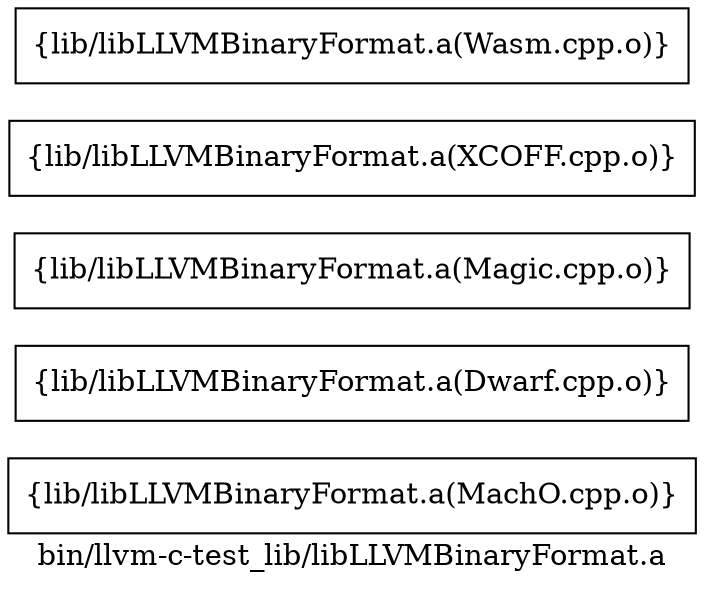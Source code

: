 digraph "bin/llvm-c-test_lib/libLLVMBinaryFormat.a" {
	label="bin/llvm-c-test_lib/libLLVMBinaryFormat.a";
	rankdir=LR;

	Node0x5613f581a0b8 [shape=record,shape=box,group=0,label="{lib/libLLVMBinaryFormat.a(MachO.cpp.o)}"];
	Node0x5613f580d778 [shape=record,shape=box,group=0,label="{lib/libLLVMBinaryFormat.a(Dwarf.cpp.o)}"];
	Node0x5613f581a838 [shape=record,shape=box,group=0,label="{lib/libLLVMBinaryFormat.a(Magic.cpp.o)}"];
	Node0x5613f580f668 [shape=record,shape=box,group=0,label="{lib/libLLVMBinaryFormat.a(XCOFF.cpp.o)}"];
	Node0x5613f5810568 [shape=record,shape=box,group=0,label="{lib/libLLVMBinaryFormat.a(Wasm.cpp.o)}"];
}
